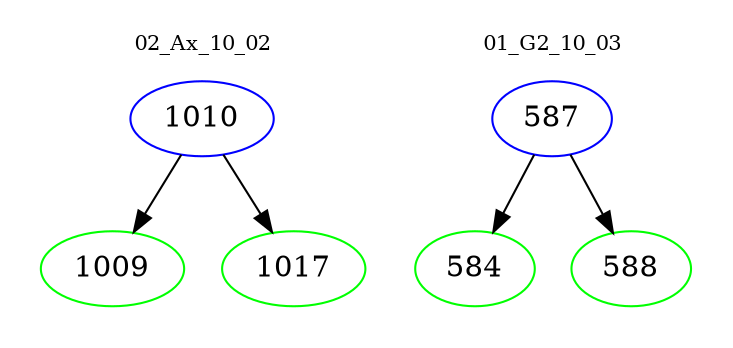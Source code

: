 digraph{
subgraph cluster_0 {
color = white
label = "02_Ax_10_02";
fontsize=10;
T0_1010 [label="1010", color="blue"]
T0_1010 -> T0_1009 [color="black"]
T0_1009 [label="1009", color="green"]
T0_1010 -> T0_1017 [color="black"]
T0_1017 [label="1017", color="green"]
}
subgraph cluster_1 {
color = white
label = "01_G2_10_03";
fontsize=10;
T1_587 [label="587", color="blue"]
T1_587 -> T1_584 [color="black"]
T1_584 [label="584", color="green"]
T1_587 -> T1_588 [color="black"]
T1_588 [label="588", color="green"]
}
}
